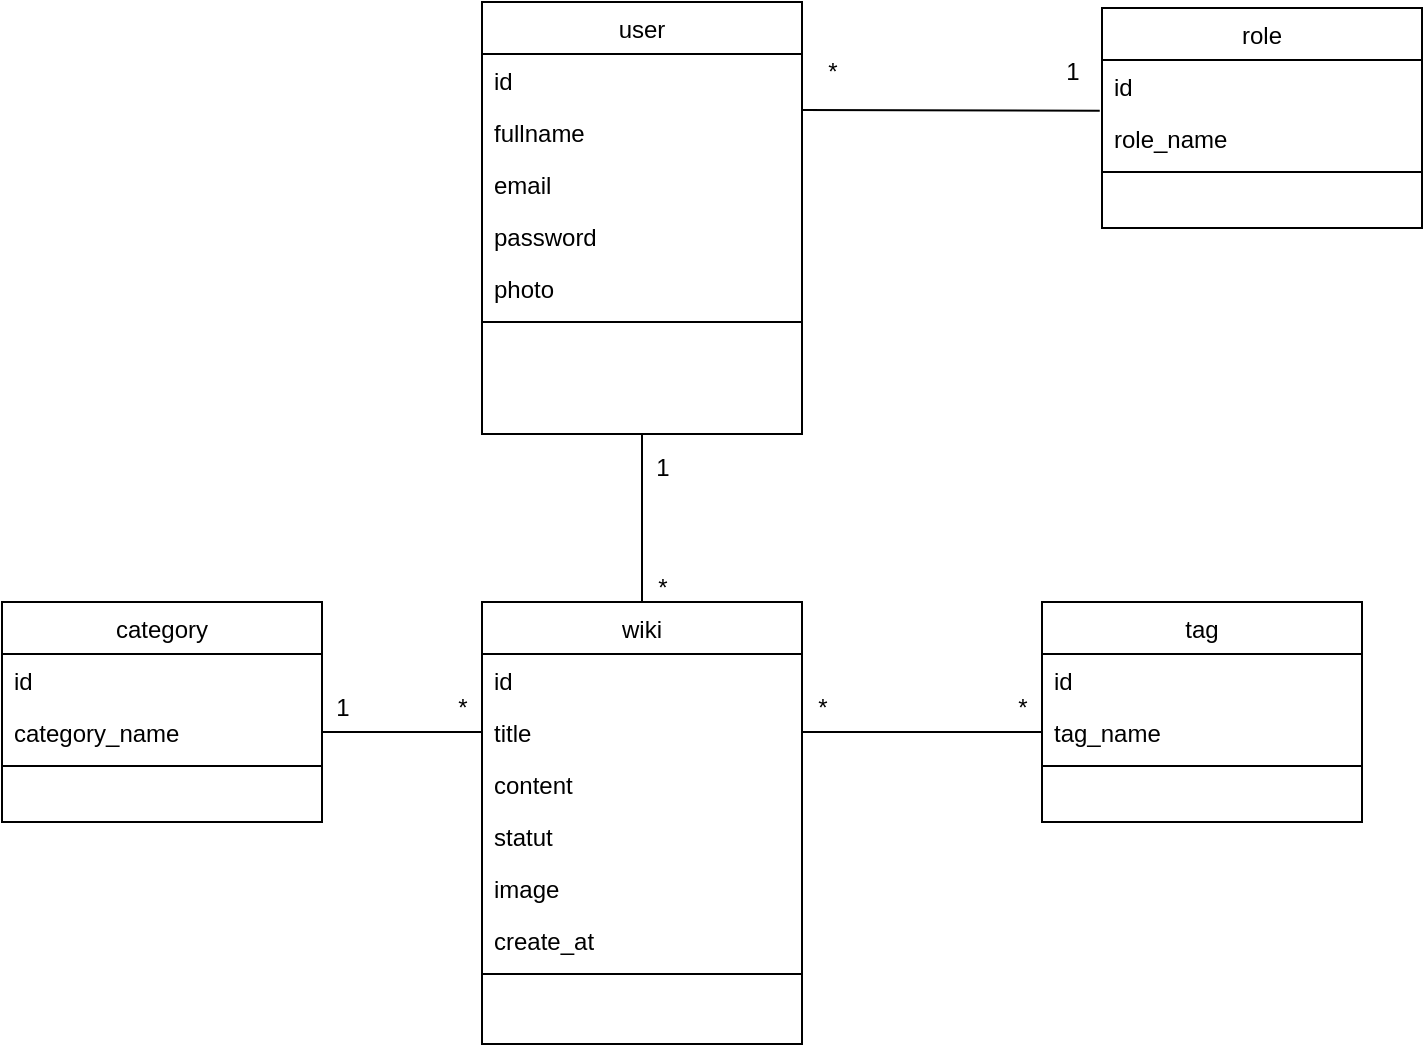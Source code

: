 <mxfile version="22.1.17" type="device">
  <diagram id="C5RBs43oDa-KdzZeNtuy" name="Page-1">
    <mxGraphModel dx="993" dy="518" grid="1" gridSize="10" guides="1" tooltips="1" connect="1" arrows="1" fold="1" page="1" pageScale="1" pageWidth="827" pageHeight="1169" math="0" shadow="0">
      <root>
        <mxCell id="WIyWlLk6GJQsqaUBKTNV-0" />
        <mxCell id="WIyWlLk6GJQsqaUBKTNV-1" parent="WIyWlLk6GJQsqaUBKTNV-0" />
        <mxCell id="zkfFHV4jXpPFQw0GAbJ--17" value="user" style="swimlane;fontStyle=0;align=center;verticalAlign=top;childLayout=stackLayout;horizontal=1;startSize=26;horizontalStack=0;resizeParent=1;resizeLast=0;collapsible=1;marginBottom=0;rounded=0;shadow=0;strokeWidth=1;" parent="WIyWlLk6GJQsqaUBKTNV-1" vertex="1">
          <mxGeometry x="318" y="369" width="160" height="216" as="geometry">
            <mxRectangle x="550" y="140" width="160" height="26" as="alternateBounds" />
          </mxGeometry>
        </mxCell>
        <mxCell id="zkfFHV4jXpPFQw0GAbJ--21" value="id" style="text;align=left;verticalAlign=top;spacingLeft=4;spacingRight=4;overflow=hidden;rotatable=0;points=[[0,0.5],[1,0.5]];portConstraint=eastwest;rounded=0;shadow=0;html=0;" parent="zkfFHV4jXpPFQw0GAbJ--17" vertex="1">
          <mxGeometry y="26" width="160" height="26" as="geometry" />
        </mxCell>
        <mxCell id="zkfFHV4jXpPFQw0GAbJ--18" value="fullname" style="text;align=left;verticalAlign=top;spacingLeft=4;spacingRight=4;overflow=hidden;rotatable=0;points=[[0,0.5],[1,0.5]];portConstraint=eastwest;" parent="zkfFHV4jXpPFQw0GAbJ--17" vertex="1">
          <mxGeometry y="52" width="160" height="26" as="geometry" />
        </mxCell>
        <mxCell id="zkfFHV4jXpPFQw0GAbJ--19" value="email" style="text;align=left;verticalAlign=top;spacingLeft=4;spacingRight=4;overflow=hidden;rotatable=0;points=[[0,0.5],[1,0.5]];portConstraint=eastwest;rounded=0;shadow=0;html=0;" parent="zkfFHV4jXpPFQw0GAbJ--17" vertex="1">
          <mxGeometry y="78" width="160" height="26" as="geometry" />
        </mxCell>
        <mxCell id="zkfFHV4jXpPFQw0GAbJ--20" value="password" style="text;align=left;verticalAlign=top;spacingLeft=4;spacingRight=4;overflow=hidden;rotatable=0;points=[[0,0.5],[1,0.5]];portConstraint=eastwest;rounded=0;shadow=0;html=0;" parent="zkfFHV4jXpPFQw0GAbJ--17" vertex="1">
          <mxGeometry y="104" width="160" height="26" as="geometry" />
        </mxCell>
        <mxCell id="zkfFHV4jXpPFQw0GAbJ--22" value="photo" style="text;align=left;verticalAlign=top;spacingLeft=4;spacingRight=4;overflow=hidden;rotatable=0;points=[[0,0.5],[1,0.5]];portConstraint=eastwest;rounded=0;shadow=0;html=0;" parent="zkfFHV4jXpPFQw0GAbJ--17" vertex="1">
          <mxGeometry y="130" width="160" height="26" as="geometry" />
        </mxCell>
        <mxCell id="zkfFHV4jXpPFQw0GAbJ--23" value="" style="line;html=1;strokeWidth=1;align=left;verticalAlign=middle;spacingTop=-1;spacingLeft=3;spacingRight=3;rotatable=0;labelPosition=right;points=[];portConstraint=eastwest;" parent="zkfFHV4jXpPFQw0GAbJ--17" vertex="1">
          <mxGeometry y="156" width="160" height="8" as="geometry" />
        </mxCell>
        <mxCell id="AyQ5eEN-J5Dn6RVC_EwC-0" value="wiki" style="swimlane;fontStyle=0;align=center;verticalAlign=top;childLayout=stackLayout;horizontal=1;startSize=26;horizontalStack=0;resizeParent=1;resizeLast=0;collapsible=1;marginBottom=0;rounded=0;shadow=0;strokeWidth=1;" parent="WIyWlLk6GJQsqaUBKTNV-1" vertex="1">
          <mxGeometry x="318" y="669" width="160" height="221" as="geometry">
            <mxRectangle x="550" y="140" width="160" height="26" as="alternateBounds" />
          </mxGeometry>
        </mxCell>
        <mxCell id="AyQ5eEN-J5Dn6RVC_EwC-1" value="id" style="text;align=left;verticalAlign=top;spacingLeft=4;spacingRight=4;overflow=hidden;rotatable=0;points=[[0,0.5],[1,0.5]];portConstraint=eastwest;rounded=0;shadow=0;html=0;" parent="AyQ5eEN-J5Dn6RVC_EwC-0" vertex="1">
          <mxGeometry y="26" width="160" height="26" as="geometry" />
        </mxCell>
        <mxCell id="AyQ5eEN-J5Dn6RVC_EwC-2" value="title" style="text;align=left;verticalAlign=top;spacingLeft=4;spacingRight=4;overflow=hidden;rotatable=0;points=[[0,0.5],[1,0.5]];portConstraint=eastwest;" parent="AyQ5eEN-J5Dn6RVC_EwC-0" vertex="1">
          <mxGeometry y="52" width="160" height="26" as="geometry" />
        </mxCell>
        <mxCell id="AyQ5eEN-J5Dn6RVC_EwC-3" value="content" style="text;align=left;verticalAlign=top;spacingLeft=4;spacingRight=4;overflow=hidden;rotatable=0;points=[[0,0.5],[1,0.5]];portConstraint=eastwest;rounded=0;shadow=0;html=0;" parent="AyQ5eEN-J5Dn6RVC_EwC-0" vertex="1">
          <mxGeometry y="78" width="160" height="26" as="geometry" />
        </mxCell>
        <mxCell id="0n_MSwLOcdpfFdYjgE---1" value="statut" style="text;align=left;verticalAlign=top;spacingLeft=4;spacingRight=4;overflow=hidden;rotatable=0;points=[[0,0.5],[1,0.5]];portConstraint=eastwest;rounded=0;shadow=0;html=0;" parent="AyQ5eEN-J5Dn6RVC_EwC-0" vertex="1">
          <mxGeometry y="104" width="160" height="26" as="geometry" />
        </mxCell>
        <mxCell id="0n_MSwLOcdpfFdYjgE---2" value="image" style="text;align=left;verticalAlign=top;spacingLeft=4;spacingRight=4;overflow=hidden;rotatable=0;points=[[0,0.5],[1,0.5]];portConstraint=eastwest;rounded=0;shadow=0;html=0;" parent="AyQ5eEN-J5Dn6RVC_EwC-0" vertex="1">
          <mxGeometry y="130" width="160" height="26" as="geometry" />
        </mxCell>
        <mxCell id="0n_MSwLOcdpfFdYjgE---5" value="create_at" style="text;align=left;verticalAlign=top;spacingLeft=4;spacingRight=4;overflow=hidden;rotatable=0;points=[[0,0.5],[1,0.5]];portConstraint=eastwest;rounded=0;shadow=0;html=0;" parent="AyQ5eEN-J5Dn6RVC_EwC-0" vertex="1">
          <mxGeometry y="156" width="160" height="26" as="geometry" />
        </mxCell>
        <mxCell id="AyQ5eEN-J5Dn6RVC_EwC-6" value="" style="line;html=1;strokeWidth=1;align=left;verticalAlign=middle;spacingTop=-1;spacingLeft=3;spacingRight=3;rotatable=0;labelPosition=right;points=[];portConstraint=eastwest;" parent="AyQ5eEN-J5Dn6RVC_EwC-0" vertex="1">
          <mxGeometry y="182" width="160" height="8" as="geometry" />
        </mxCell>
        <mxCell id="AyQ5eEN-J5Dn6RVC_EwC-7" value="role" style="swimlane;fontStyle=0;align=center;verticalAlign=top;childLayout=stackLayout;horizontal=1;startSize=26;horizontalStack=0;resizeParent=1;resizeLast=0;collapsible=1;marginBottom=0;rounded=0;shadow=0;strokeWidth=1;" parent="WIyWlLk6GJQsqaUBKTNV-1" vertex="1">
          <mxGeometry x="628" y="372" width="160" height="110" as="geometry">
            <mxRectangle x="550" y="140" width="160" height="26" as="alternateBounds" />
          </mxGeometry>
        </mxCell>
        <mxCell id="AyQ5eEN-J5Dn6RVC_EwC-8" value="id" style="text;align=left;verticalAlign=top;spacingLeft=4;spacingRight=4;overflow=hidden;rotatable=0;points=[[0,0.5],[1,0.5]];portConstraint=eastwest;rounded=0;shadow=0;html=0;" parent="AyQ5eEN-J5Dn6RVC_EwC-7" vertex="1">
          <mxGeometry y="26" width="160" height="26" as="geometry" />
        </mxCell>
        <mxCell id="AyQ5eEN-J5Dn6RVC_EwC-9" value="role_name" style="text;align=left;verticalAlign=top;spacingLeft=4;spacingRight=4;overflow=hidden;rotatable=0;points=[[0,0.5],[1,0.5]];portConstraint=eastwest;" parent="AyQ5eEN-J5Dn6RVC_EwC-7" vertex="1">
          <mxGeometry y="52" width="160" height="26" as="geometry" />
        </mxCell>
        <mxCell id="AyQ5eEN-J5Dn6RVC_EwC-13" value="" style="line;html=1;strokeWidth=1;align=left;verticalAlign=middle;spacingTop=-1;spacingLeft=3;spacingRight=3;rotatable=0;labelPosition=right;points=[];portConstraint=eastwest;" parent="AyQ5eEN-J5Dn6RVC_EwC-7" vertex="1">
          <mxGeometry y="78" width="160" height="8" as="geometry" />
        </mxCell>
        <mxCell id="AyQ5eEN-J5Dn6RVC_EwC-14" value="category" style="swimlane;fontStyle=0;align=center;verticalAlign=top;childLayout=stackLayout;horizontal=1;startSize=26;horizontalStack=0;resizeParent=1;resizeLast=0;collapsible=1;marginBottom=0;rounded=0;shadow=0;strokeWidth=1;" parent="WIyWlLk6GJQsqaUBKTNV-1" vertex="1">
          <mxGeometry x="78" y="669" width="160" height="110" as="geometry">
            <mxRectangle x="550" y="140" width="160" height="26" as="alternateBounds" />
          </mxGeometry>
        </mxCell>
        <mxCell id="AyQ5eEN-J5Dn6RVC_EwC-15" value="id" style="text;align=left;verticalAlign=top;spacingLeft=4;spacingRight=4;overflow=hidden;rotatable=0;points=[[0,0.5],[1,0.5]];portConstraint=eastwest;rounded=0;shadow=0;html=0;" parent="AyQ5eEN-J5Dn6RVC_EwC-14" vertex="1">
          <mxGeometry y="26" width="160" height="26" as="geometry" />
        </mxCell>
        <mxCell id="AyQ5eEN-J5Dn6RVC_EwC-16" value="category_name" style="text;align=left;verticalAlign=top;spacingLeft=4;spacingRight=4;overflow=hidden;rotatable=0;points=[[0,0.5],[1,0.5]];portConstraint=eastwest;" parent="AyQ5eEN-J5Dn6RVC_EwC-14" vertex="1">
          <mxGeometry y="52" width="160" height="26" as="geometry" />
        </mxCell>
        <mxCell id="AyQ5eEN-J5Dn6RVC_EwC-18" value="" style="line;html=1;strokeWidth=1;align=left;verticalAlign=middle;spacingTop=-1;spacingLeft=3;spacingRight=3;rotatable=0;labelPosition=right;points=[];portConstraint=eastwest;" parent="AyQ5eEN-J5Dn6RVC_EwC-14" vertex="1">
          <mxGeometry y="78" width="160" height="8" as="geometry" />
        </mxCell>
        <mxCell id="AyQ5eEN-J5Dn6RVC_EwC-19" value="tag" style="swimlane;fontStyle=0;align=center;verticalAlign=top;childLayout=stackLayout;horizontal=1;startSize=26;horizontalStack=0;resizeParent=1;resizeLast=0;collapsible=1;marginBottom=0;rounded=0;shadow=0;strokeWidth=1;" parent="WIyWlLk6GJQsqaUBKTNV-1" vertex="1">
          <mxGeometry x="598" y="669" width="160" height="110" as="geometry">
            <mxRectangle x="550" y="140" width="160" height="26" as="alternateBounds" />
          </mxGeometry>
        </mxCell>
        <mxCell id="AyQ5eEN-J5Dn6RVC_EwC-20" value="id" style="text;align=left;verticalAlign=top;spacingLeft=4;spacingRight=4;overflow=hidden;rotatable=0;points=[[0,0.5],[1,0.5]];portConstraint=eastwest;rounded=0;shadow=0;html=0;" parent="AyQ5eEN-J5Dn6RVC_EwC-19" vertex="1">
          <mxGeometry y="26" width="160" height="26" as="geometry" />
        </mxCell>
        <mxCell id="AyQ5eEN-J5Dn6RVC_EwC-21" value="tag_name" style="text;align=left;verticalAlign=top;spacingLeft=4;spacingRight=4;overflow=hidden;rotatable=0;points=[[0,0.5],[1,0.5]];portConstraint=eastwest;" parent="AyQ5eEN-J5Dn6RVC_EwC-19" vertex="1">
          <mxGeometry y="52" width="160" height="26" as="geometry" />
        </mxCell>
        <mxCell id="AyQ5eEN-J5Dn6RVC_EwC-23" value="" style="line;html=1;strokeWidth=1;align=left;verticalAlign=middle;spacingTop=-1;spacingLeft=3;spacingRight=3;rotatable=0;labelPosition=right;points=[];portConstraint=eastwest;" parent="AyQ5eEN-J5Dn6RVC_EwC-19" vertex="1">
          <mxGeometry y="78" width="160" height="8" as="geometry" />
        </mxCell>
        <mxCell id="AyQ5eEN-J5Dn6RVC_EwC-25" value="" style="endArrow=none;html=1;rounded=0;exitX=0.5;exitY=0;exitDx=0;exitDy=0;entryX=0.5;entryY=1;entryDx=0;entryDy=0;" parent="WIyWlLk6GJQsqaUBKTNV-1" source="AyQ5eEN-J5Dn6RVC_EwC-0" target="zkfFHV4jXpPFQw0GAbJ--17" edge="1">
          <mxGeometry width="50" height="50" relative="1" as="geometry">
            <mxPoint x="408" y="649" as="sourcePoint" />
            <mxPoint x="458" y="599" as="targetPoint" />
          </mxGeometry>
        </mxCell>
        <mxCell id="AyQ5eEN-J5Dn6RVC_EwC-27" value="" style="endArrow=none;html=1;rounded=0;exitX=1;exitY=0.25;exitDx=0;exitDy=0;entryX=-0.007;entryY=-0.026;entryDx=0;entryDy=0;entryPerimeter=0;" parent="WIyWlLk6GJQsqaUBKTNV-1" source="zkfFHV4jXpPFQw0GAbJ--17" target="AyQ5eEN-J5Dn6RVC_EwC-9" edge="1">
          <mxGeometry width="50" height="50" relative="1" as="geometry">
            <mxPoint x="528" y="469" as="sourcePoint" />
            <mxPoint x="578" y="419" as="targetPoint" />
          </mxGeometry>
        </mxCell>
        <mxCell id="AyQ5eEN-J5Dn6RVC_EwC-28" value="&lt;div&gt;1&lt;/div&gt;" style="text;html=1;align=center;verticalAlign=middle;resizable=0;points=[];autosize=1;strokeColor=none;fillColor=none;" parent="WIyWlLk6GJQsqaUBKTNV-1" vertex="1">
          <mxGeometry x="598" y="389" width="30" height="30" as="geometry" />
        </mxCell>
        <mxCell id="AyQ5eEN-J5Dn6RVC_EwC-29" value="&lt;div&gt;*&lt;/div&gt;" style="text;html=1;align=center;verticalAlign=middle;resizable=0;points=[];autosize=1;strokeColor=none;fillColor=none;" parent="WIyWlLk6GJQsqaUBKTNV-1" vertex="1">
          <mxGeometry x="478" y="389" width="30" height="30" as="geometry" />
        </mxCell>
        <mxCell id="AyQ5eEN-J5Dn6RVC_EwC-35" value="*" style="text;html=1;align=center;verticalAlign=middle;resizable=0;points=[];autosize=1;strokeColor=none;fillColor=none;" parent="WIyWlLk6GJQsqaUBKTNV-1" vertex="1">
          <mxGeometry x="393" y="647" width="30" height="30" as="geometry" />
        </mxCell>
        <mxCell id="AyQ5eEN-J5Dn6RVC_EwC-37" value="1" style="text;html=1;align=center;verticalAlign=middle;resizable=0;points=[];autosize=1;strokeColor=none;fillColor=none;" parent="WIyWlLk6GJQsqaUBKTNV-1" vertex="1">
          <mxGeometry x="393" y="587" width="30" height="30" as="geometry" />
        </mxCell>
        <mxCell id="AyQ5eEN-J5Dn6RVC_EwC-38" value="" style="endArrow=none;html=1;rounded=0;entryX=0;entryY=0.5;entryDx=0;entryDy=0;exitX=1;exitY=0.5;exitDx=0;exitDy=0;" parent="WIyWlLk6GJQsqaUBKTNV-1" source="AyQ5eEN-J5Dn6RVC_EwC-16" target="AyQ5eEN-J5Dn6RVC_EwC-2" edge="1">
          <mxGeometry width="50" height="50" relative="1" as="geometry">
            <mxPoint x="248" y="759" as="sourcePoint" />
            <mxPoint x="298" y="709" as="targetPoint" />
          </mxGeometry>
        </mxCell>
        <mxCell id="AyQ5eEN-J5Dn6RVC_EwC-39" value="" style="endArrow=none;html=1;rounded=0;exitX=1;exitY=0.5;exitDx=0;exitDy=0;entryX=0;entryY=0.5;entryDx=0;entryDy=0;" parent="WIyWlLk6GJQsqaUBKTNV-1" source="AyQ5eEN-J5Dn6RVC_EwC-2" target="AyQ5eEN-J5Dn6RVC_EwC-21" edge="1">
          <mxGeometry width="50" height="50" relative="1" as="geometry">
            <mxPoint x="508" y="769" as="sourcePoint" />
            <mxPoint x="558" y="719" as="targetPoint" />
          </mxGeometry>
        </mxCell>
        <mxCell id="AyQ5eEN-J5Dn6RVC_EwC-40" value="*" style="text;html=1;align=center;verticalAlign=middle;resizable=0;points=[];autosize=1;strokeColor=none;fillColor=none;" parent="WIyWlLk6GJQsqaUBKTNV-1" vertex="1">
          <mxGeometry x="293" y="707" width="30" height="30" as="geometry" />
        </mxCell>
        <mxCell id="AyQ5eEN-J5Dn6RVC_EwC-41" value="1" style="text;html=1;align=center;verticalAlign=middle;resizable=0;points=[];autosize=1;strokeColor=none;fillColor=none;" parent="WIyWlLk6GJQsqaUBKTNV-1" vertex="1">
          <mxGeometry x="233" y="707" width="30" height="30" as="geometry" />
        </mxCell>
        <mxCell id="AyQ5eEN-J5Dn6RVC_EwC-42" value="*" style="text;html=1;align=center;verticalAlign=middle;resizable=0;points=[];autosize=1;strokeColor=none;fillColor=none;" parent="WIyWlLk6GJQsqaUBKTNV-1" vertex="1">
          <mxGeometry x="573" y="707" width="30" height="30" as="geometry" />
        </mxCell>
        <mxCell id="AyQ5eEN-J5Dn6RVC_EwC-43" value="*" style="text;html=1;align=center;verticalAlign=middle;resizable=0;points=[];autosize=1;strokeColor=none;fillColor=none;" parent="WIyWlLk6GJQsqaUBKTNV-1" vertex="1">
          <mxGeometry x="473" y="707" width="30" height="30" as="geometry" />
        </mxCell>
      </root>
    </mxGraphModel>
  </diagram>
</mxfile>
